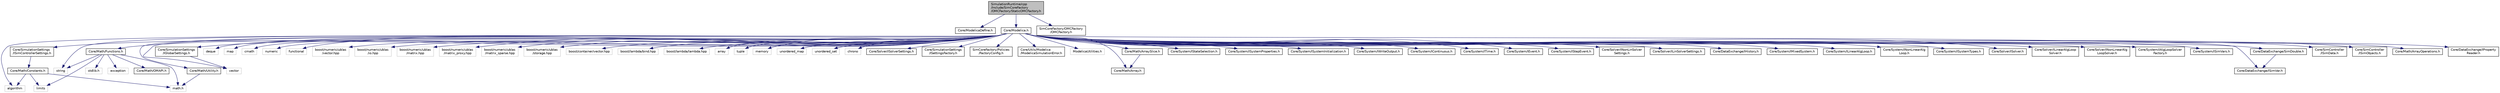 digraph "SimulationRuntime/cpp/Include/SimCoreFactory/OMCFactory/StaticOMCFactory.h"
{
  edge [fontname="Helvetica",fontsize="10",labelfontname="Helvetica",labelfontsize="10"];
  node [fontname="Helvetica",fontsize="10",shape=record];
  Node0 [label="SimulationRuntime/cpp\l/Include/SimCoreFactory\l/OMCFactory/StaticOMCFactory.h",height=0.2,width=0.4,color="black", fillcolor="grey75", style="filled", fontcolor="black"];
  Node0 -> Node1 [color="midnightblue",fontsize="10",style="solid",fontname="Helvetica"];
  Node1 [label="Core/ModelicaDefine.h",height=0.2,width=0.4,color="black", fillcolor="white", style="filled",URL="$d5/deb/_modelica_define_8h.html"];
  Node0 -> Node2 [color="midnightblue",fontsize="10",style="solid",fontname="Helvetica"];
  Node2 [label="Core/Modelica.h",height=0.2,width=0.4,color="black", fillcolor="white", style="filled",URL="$d9/dea/_simulation_runtime_2cpp_2_include_2_core_2modelica_8h.html"];
  Node2 -> Node3 [color="midnightblue",fontsize="10",style="solid",fontname="Helvetica"];
  Node3 [label="string",height=0.2,width=0.4,color="grey75", fillcolor="white", style="filled"];
  Node2 -> Node4 [color="midnightblue",fontsize="10",style="solid",fontname="Helvetica"];
  Node4 [label="vector",height=0.2,width=0.4,color="grey75", fillcolor="white", style="filled"];
  Node2 -> Node5 [color="midnightblue",fontsize="10",style="solid",fontname="Helvetica"];
  Node5 [label="algorithm",height=0.2,width=0.4,color="grey75", fillcolor="white", style="filled"];
  Node2 -> Node6 [color="midnightblue",fontsize="10",style="solid",fontname="Helvetica"];
  Node6 [label="deque",height=0.2,width=0.4,color="grey75", fillcolor="white", style="filled"];
  Node2 -> Node7 [color="midnightblue",fontsize="10",style="solid",fontname="Helvetica"];
  Node7 [label="map",height=0.2,width=0.4,color="grey75", fillcolor="white", style="filled"];
  Node2 -> Node8 [color="midnightblue",fontsize="10",style="solid",fontname="Helvetica"];
  Node8 [label="cmath",height=0.2,width=0.4,color="grey75", fillcolor="white", style="filled"];
  Node2 -> Node9 [color="midnightblue",fontsize="10",style="solid",fontname="Helvetica"];
  Node9 [label="numeric",height=0.2,width=0.4,color="grey75", fillcolor="white", style="filled"];
  Node2 -> Node10 [color="midnightblue",fontsize="10",style="solid",fontname="Helvetica"];
  Node10 [label="functional",height=0.2,width=0.4,color="grey75", fillcolor="white", style="filled"];
  Node2 -> Node11 [color="midnightblue",fontsize="10",style="solid",fontname="Helvetica"];
  Node11 [label="boost/numeric/ublas\l/vector.hpp",height=0.2,width=0.4,color="grey75", fillcolor="white", style="filled"];
  Node2 -> Node12 [color="midnightblue",fontsize="10",style="solid",fontname="Helvetica"];
  Node12 [label="boost/numeric/ublas\l/io.hpp",height=0.2,width=0.4,color="grey75", fillcolor="white", style="filled"];
  Node2 -> Node13 [color="midnightblue",fontsize="10",style="solid",fontname="Helvetica"];
  Node13 [label="boost/numeric/ublas\l/matrix.hpp",height=0.2,width=0.4,color="grey75", fillcolor="white", style="filled"];
  Node2 -> Node14 [color="midnightblue",fontsize="10",style="solid",fontname="Helvetica"];
  Node14 [label="boost/numeric/ublas\l/matrix_proxy.hpp",height=0.2,width=0.4,color="grey75", fillcolor="white", style="filled"];
  Node2 -> Node15 [color="midnightblue",fontsize="10",style="solid",fontname="Helvetica"];
  Node15 [label="boost/numeric/ublas\l/matrix_sparse.hpp",height=0.2,width=0.4,color="grey75", fillcolor="white", style="filled"];
  Node2 -> Node16 [color="midnightblue",fontsize="10",style="solid",fontname="Helvetica"];
  Node16 [label="boost/numeric/ublas\l/storage.hpp",height=0.2,width=0.4,color="grey75", fillcolor="white", style="filled"];
  Node2 -> Node17 [color="midnightblue",fontsize="10",style="solid",fontname="Helvetica"];
  Node17 [label="boost/container/vector.hpp",height=0.2,width=0.4,color="grey75", fillcolor="white", style="filled"];
  Node2 -> Node18 [color="midnightblue",fontsize="10",style="solid",fontname="Helvetica"];
  Node18 [label="boost/lambda/bind.hpp",height=0.2,width=0.4,color="grey75", fillcolor="white", style="filled"];
  Node2 -> Node19 [color="midnightblue",fontsize="10",style="solid",fontname="Helvetica"];
  Node19 [label="boost/lambda/lambda.hpp",height=0.2,width=0.4,color="grey75", fillcolor="white", style="filled"];
  Node2 -> Node20 [color="midnightblue",fontsize="10",style="solid",fontname="Helvetica"];
  Node20 [label="array",height=0.2,width=0.4,color="grey75", fillcolor="white", style="filled"];
  Node2 -> Node21 [color="midnightblue",fontsize="10",style="solid",fontname="Helvetica"];
  Node21 [label="tuple",height=0.2,width=0.4,color="grey75", fillcolor="white", style="filled"];
  Node2 -> Node22 [color="midnightblue",fontsize="10",style="solid",fontname="Helvetica"];
  Node22 [label="memory",height=0.2,width=0.4,color="grey75", fillcolor="white", style="filled"];
  Node2 -> Node23 [color="midnightblue",fontsize="10",style="solid",fontname="Helvetica"];
  Node23 [label="unordered_map",height=0.2,width=0.4,color="grey75", fillcolor="white", style="filled"];
  Node2 -> Node24 [color="midnightblue",fontsize="10",style="solid",fontname="Helvetica"];
  Node24 [label="unordered_set",height=0.2,width=0.4,color="grey75", fillcolor="white", style="filled"];
  Node2 -> Node25 [color="midnightblue",fontsize="10",style="solid",fontname="Helvetica"];
  Node25 [label="chrono",height=0.2,width=0.4,color="grey75", fillcolor="white", style="filled"];
  Node2 -> Node26 [color="midnightblue",fontsize="10",style="solid",fontname="Helvetica"];
  Node26 [label="Core/SimulationSettings\l/IGlobalSettings.h",height=0.2,width=0.4,color="black", fillcolor="white", style="filled",URL="$de/d21/_i_global_settings_8h.html"];
  Node26 -> Node4 [color="midnightblue",fontsize="10",style="solid",fontname="Helvetica"];
  Node2 -> Node27 [color="midnightblue",fontsize="10",style="solid",fontname="Helvetica"];
  Node27 [label="Core/Solver/ISolverSettings.h",height=0.2,width=0.4,color="black", fillcolor="white", style="filled",URL="$dc/d1f/_i_solver_settings_8h.html"];
  Node2 -> Node28 [color="midnightblue",fontsize="10",style="solid",fontname="Helvetica"];
  Node28 [label="Core/SimulationSettings\l/ISettingsFactory.h",height=0.2,width=0.4,color="black", fillcolor="white", style="filled",URL="$d0/d85/_i_settings_factory_8h.html"];
  Node2 -> Node29 [color="midnightblue",fontsize="10",style="solid",fontname="Helvetica"];
  Node29 [label="SimCoreFactory/Policies\l/FactoryConfig.h",height=0.2,width=0.4,color="black", fillcolor="white", style="filled",URL="$d2/dd3/_factory_config_8h.html"];
  Node2 -> Node30 [color="midnightblue",fontsize="10",style="solid",fontname="Helvetica"];
  Node30 [label="Core/Utils/Modelica\l/ModelicaSimulationError.h",height=0.2,width=0.4,color="black", fillcolor="white", style="filled",URL="$de/d0c/_modelica_simulation_error_8h.html"];
  Node2 -> Node31 [color="midnightblue",fontsize="10",style="solid",fontname="Helvetica"];
  Node31 [label="ModelicaUtilities.h",height=0.2,width=0.4,color="grey75", fillcolor="white", style="filled"];
  Node2 -> Node32 [color="midnightblue",fontsize="10",style="solid",fontname="Helvetica"];
  Node32 [label="Core/Math/Array.h",height=0.2,width=0.4,color="black", fillcolor="white", style="filled",URL="$d0/d0d/_simulation_runtime_2cpp_2_include_2_core_2_math_2_array_8h.html"];
  Node2 -> Node33 [color="midnightblue",fontsize="10",style="solid",fontname="Helvetica"];
  Node33 [label="Core/System/IStateSelection.h",height=0.2,width=0.4,color="black", fillcolor="white", style="filled",URL="$d5/dec/_i_state_selection_8h.html"];
  Node2 -> Node34 [color="midnightblue",fontsize="10",style="solid",fontname="Helvetica"];
  Node34 [label="Core/System/ISystemProperties.h",height=0.2,width=0.4,color="black", fillcolor="white", style="filled",URL="$df/d24/_i_system_properties_8h.html"];
  Node2 -> Node35 [color="midnightblue",fontsize="10",style="solid",fontname="Helvetica"];
  Node35 [label="Core/System/ISystemInitialization.h",height=0.2,width=0.4,color="black", fillcolor="white", style="filled",URL="$d3/d53/_i_system_initialization_8h.html"];
  Node2 -> Node36 [color="midnightblue",fontsize="10",style="solid",fontname="Helvetica"];
  Node36 [label="Core/System/IWriteOutput.h",height=0.2,width=0.4,color="black", fillcolor="white", style="filled",URL="$d3/d40/_i_write_output_8h.html"];
  Node2 -> Node37 [color="midnightblue",fontsize="10",style="solid",fontname="Helvetica"];
  Node37 [label="Core/System/IContinuous.h",height=0.2,width=0.4,color="black", fillcolor="white", style="filled",URL="$d2/d41/_i_continuous_8h.html"];
  Node2 -> Node38 [color="midnightblue",fontsize="10",style="solid",fontname="Helvetica"];
  Node38 [label="Core/System/ITime.h",height=0.2,width=0.4,color="black", fillcolor="white", style="filled",URL="$d1/d3a/_i_time_8h.html"];
  Node2 -> Node39 [color="midnightblue",fontsize="10",style="solid",fontname="Helvetica"];
  Node39 [label="Core/System/IEvent.h",height=0.2,width=0.4,color="black", fillcolor="white", style="filled",URL="$d7/dbe/_i_event_8h.html"];
  Node2 -> Node40 [color="midnightblue",fontsize="10",style="solid",fontname="Helvetica"];
  Node40 [label="Core/System/IStepEvent.h",height=0.2,width=0.4,color="black", fillcolor="white", style="filled",URL="$d2/de8/_i_step_event_8h.html"];
  Node2 -> Node41 [color="midnightblue",fontsize="10",style="solid",fontname="Helvetica"];
  Node41 [label="Core/Solver/INonLinSolver\lSettings.h",height=0.2,width=0.4,color="black", fillcolor="white", style="filled",URL="$d4/ddc/_i_non_lin_solver_settings_8h.html"];
  Node2 -> Node42 [color="midnightblue",fontsize="10",style="solid",fontname="Helvetica"];
  Node42 [label="Core/Solver/ILinSolverSettings.h",height=0.2,width=0.4,color="black", fillcolor="white", style="filled",URL="$de/d4f/_i_lin_solver_settings_8h.html"];
  Node2 -> Node43 [color="midnightblue",fontsize="10",style="solid",fontname="Helvetica"];
  Node43 [label="Core/DataExchange/IHistory.h",height=0.2,width=0.4,color="black", fillcolor="white", style="filled",URL="$d4/d62/_i_history_8h.html"];
  Node2 -> Node44 [color="midnightblue",fontsize="10",style="solid",fontname="Helvetica"];
  Node44 [label="Core/System/IMixedSystem.h",height=0.2,width=0.4,color="black", fillcolor="white", style="filled",URL="$d0/d5e/_i_mixed_system_8h.html"];
  Node2 -> Node45 [color="midnightblue",fontsize="10",style="solid",fontname="Helvetica"];
  Node45 [label="Core/System/ILinearAlgLoop.h",height=0.2,width=0.4,color="black", fillcolor="white", style="filled",URL="$d5/d2d/_i_linear_alg_loop_8h.html"];
  Node2 -> Node46 [color="midnightblue",fontsize="10",style="solid",fontname="Helvetica"];
  Node46 [label="Core/System/INonLinearAlg\lLoop.h",height=0.2,width=0.4,color="black", fillcolor="white", style="filled",URL="$d6/dd5/_i_non_linear_alg_loop_8h.html"];
  Node2 -> Node47 [color="midnightblue",fontsize="10",style="solid",fontname="Helvetica"];
  Node47 [label="Core/System/ISystemTypes.h",height=0.2,width=0.4,color="black", fillcolor="white", style="filled",URL="$d2/da2/_i_system_types_8h.html"];
  Node2 -> Node48 [color="midnightblue",fontsize="10",style="solid",fontname="Helvetica"];
  Node48 [label="Core/Solver/ISolver.h",height=0.2,width=0.4,color="black", fillcolor="white", style="filled",URL="$d5/dbd/_i_solver_8h.html"];
  Node2 -> Node49 [color="midnightblue",fontsize="10",style="solid",fontname="Helvetica"];
  Node49 [label="Core/Solver/ILinearAlgLoop\lSolver.h",height=0.2,width=0.4,color="black", fillcolor="white", style="filled",URL="$d8/dc6/_i_linear_alg_loop_solver_8h.html"];
  Node2 -> Node50 [color="midnightblue",fontsize="10",style="solid",fontname="Helvetica"];
  Node50 [label="Core/Solver/INonLinearAlg\lLoopSolver.h",height=0.2,width=0.4,color="black", fillcolor="white", style="filled",URL="$d0/dc8/_i_non_linear_alg_loop_solver_8h.html"];
  Node2 -> Node51 [color="midnightblue",fontsize="10",style="solid",fontname="Helvetica"];
  Node51 [label="Core/System/IAlgLoopSolver\lFactory.h",height=0.2,width=0.4,color="black", fillcolor="white", style="filled",URL="$d5/d71/_i_alg_loop_solver_factory_8h.html"];
  Node2 -> Node52 [color="midnightblue",fontsize="10",style="solid",fontname="Helvetica"];
  Node52 [label="Core/System/ISimVars.h",height=0.2,width=0.4,color="black", fillcolor="white", style="filled",URL="$db/da7/_i_sim_vars_8h.html"];
  Node2 -> Node53 [color="midnightblue",fontsize="10",style="solid",fontname="Helvetica"];
  Node53 [label="Core/DataExchange/ISimVar.h",height=0.2,width=0.4,color="black", fillcolor="white", style="filled",URL="$d2/d34/_i_sim_var_8h.html"];
  Node2 -> Node54 [color="midnightblue",fontsize="10",style="solid",fontname="Helvetica"];
  Node54 [label="Core/SimController\l/ISimData.h",height=0.2,width=0.4,color="black", fillcolor="white", style="filled",URL="$d1/dbf/_i_sim_data_8h.html"];
  Node2 -> Node55 [color="midnightblue",fontsize="10",style="solid",fontname="Helvetica"];
  Node55 [label="Core/SimController\l/ISimObjects.h",height=0.2,width=0.4,color="black", fillcolor="white", style="filled",URL="$d8/dcd/_i_sim_objects_8h.html"];
  Node2 -> Node56 [color="midnightblue",fontsize="10",style="solid",fontname="Helvetica"];
  Node56 [label="Core/SimulationSettings\l/ISimControllerSettings.h",height=0.2,width=0.4,color="black", fillcolor="white", style="filled",URL="$d7/db0/_i_sim_controller_settings_8h.html"];
  Node56 -> Node57 [color="midnightblue",fontsize="10",style="solid",fontname="Helvetica"];
  Node57 [label="Core/Math/Constants.h",height=0.2,width=0.4,color="black", fillcolor="white", style="filled",URL="$d6/dde/_simulation_runtime_2cpp_2_include_2_core_2_math_2_constants_8h.html"];
  Node57 -> Node5 [color="midnightblue",fontsize="10",style="solid",fontname="Helvetica"];
  Node57 -> Node58 [color="midnightblue",fontsize="10",style="solid",fontname="Helvetica"];
  Node58 [label="limits",height=0.2,width=0.4,color="grey75", fillcolor="white", style="filled"];
  Node57 -> Node59 [color="midnightblue",fontsize="10",style="solid",fontname="Helvetica"];
  Node59 [label="math.h",height=0.2,width=0.4,color="grey75", fillcolor="white", style="filled"];
  Node2 -> Node60 [color="midnightblue",fontsize="10",style="solid",fontname="Helvetica"];
  Node60 [label="Core/Math/Functions.h",height=0.2,width=0.4,color="black", fillcolor="white", style="filled",URL="$d6/d9b/_functions_8h.html"];
  Node60 -> Node59 [color="midnightblue",fontsize="10",style="solid",fontname="Helvetica"];
  Node60 -> Node61 [color="midnightblue",fontsize="10",style="solid",fontname="Helvetica"];
  Node61 [label="stdlib.h",height=0.2,width=0.4,color="grey75", fillcolor="white", style="filled"];
  Node60 -> Node58 [color="midnightblue",fontsize="10",style="solid",fontname="Helvetica"];
  Node60 -> Node3 [color="midnightblue",fontsize="10",style="solid",fontname="Helvetica"];
  Node60 -> Node62 [color="midnightblue",fontsize="10",style="solid",fontname="Helvetica"];
  Node62 [label="exception",height=0.2,width=0.4,color="grey75", fillcolor="white", style="filled"];
  Node60 -> Node63 [color="midnightblue",fontsize="10",style="solid",fontname="Helvetica"];
  Node63 [label="Core/Math/OMAPI.h",height=0.2,width=0.4,color="black", fillcolor="white", style="filled",URL="$d5/d1e/_o_m_a_p_i_8h.html"];
  Node2 -> Node64 [color="midnightblue",fontsize="10",style="solid",fontname="Helvetica"];
  Node64 [label="Core/Math/ArrayOperations.h",height=0.2,width=0.4,color="black", fillcolor="white", style="filled",URL="$d1/dc5/_array_operations_8h.html"];
  Node2 -> Node65 [color="midnightblue",fontsize="10",style="solid",fontname="Helvetica"];
  Node65 [label="Core/Math/ArraySlice.h",height=0.2,width=0.4,color="black", fillcolor="white", style="filled",URL="$de/d42/_array_slice_8h.html"];
  Node65 -> Node32 [color="midnightblue",fontsize="10",style="solid",fontname="Helvetica"];
  Node2 -> Node66 [color="midnightblue",fontsize="10",style="solid",fontname="Helvetica"];
  Node66 [label="Core/Math/Utility.h",height=0.2,width=0.4,color="black", fillcolor="white", style="filled",URL="$d4/d77/_simulation_runtime_2cpp_2_include_2_core_2_math_2utility_8h.html"];
  Node66 -> Node59 [color="midnightblue",fontsize="10",style="solid",fontname="Helvetica"];
  Node2 -> Node67 [color="midnightblue",fontsize="10",style="solid",fontname="Helvetica"];
  Node67 [label="Core/DataExchange/IProperty\lReader.h",height=0.2,width=0.4,color="black", fillcolor="white", style="filled",URL="$d5/d45/_i_property_reader_8h.html"];
  Node2 -> Node68 [color="midnightblue",fontsize="10",style="solid",fontname="Helvetica"];
  Node68 [label="Core/DataExchange/SimDouble.h",height=0.2,width=0.4,color="black", fillcolor="white", style="filled",URL="$df/d70/_sim_double_8h.html"];
  Node68 -> Node53 [color="midnightblue",fontsize="10",style="solid",fontname="Helvetica"];
  Node0 -> Node69 [color="midnightblue",fontsize="10",style="solid",fontname="Helvetica"];
  Node69 [label="SimCoreFactory/OMCFactory\l/OMCFactory.h",height=0.2,width=0.4,color="black", fillcolor="white", style="filled",URL="$d4/dfc/_o_m_c_factory_8h.html"];
}
